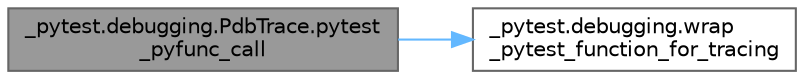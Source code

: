digraph "_pytest.debugging.PdbTrace.pytest_pyfunc_call"
{
 // LATEX_PDF_SIZE
  bgcolor="transparent";
  edge [fontname=Helvetica,fontsize=10,labelfontname=Helvetica,labelfontsize=10];
  node [fontname=Helvetica,fontsize=10,shape=box,height=0.2,width=0.4];
  rankdir="LR";
  Node1 [id="Node000001",label="_pytest.debugging.PdbTrace.pytest\l_pyfunc_call",height=0.2,width=0.4,color="gray40", fillcolor="grey60", style="filled", fontcolor="black",tooltip=" "];
  Node1 -> Node2 [id="edge1_Node000001_Node000002",color="steelblue1",style="solid",tooltip=" "];
  Node2 [id="Node000002",label="_pytest.debugging.wrap\l_pytest_function_for_tracing",height=0.2,width=0.4,color="grey40", fillcolor="white", style="filled",URL="$namespace__pytest_1_1debugging.html#a25bd79dd243caa88f23fecf78fdcfeac",tooltip=" "];
}
